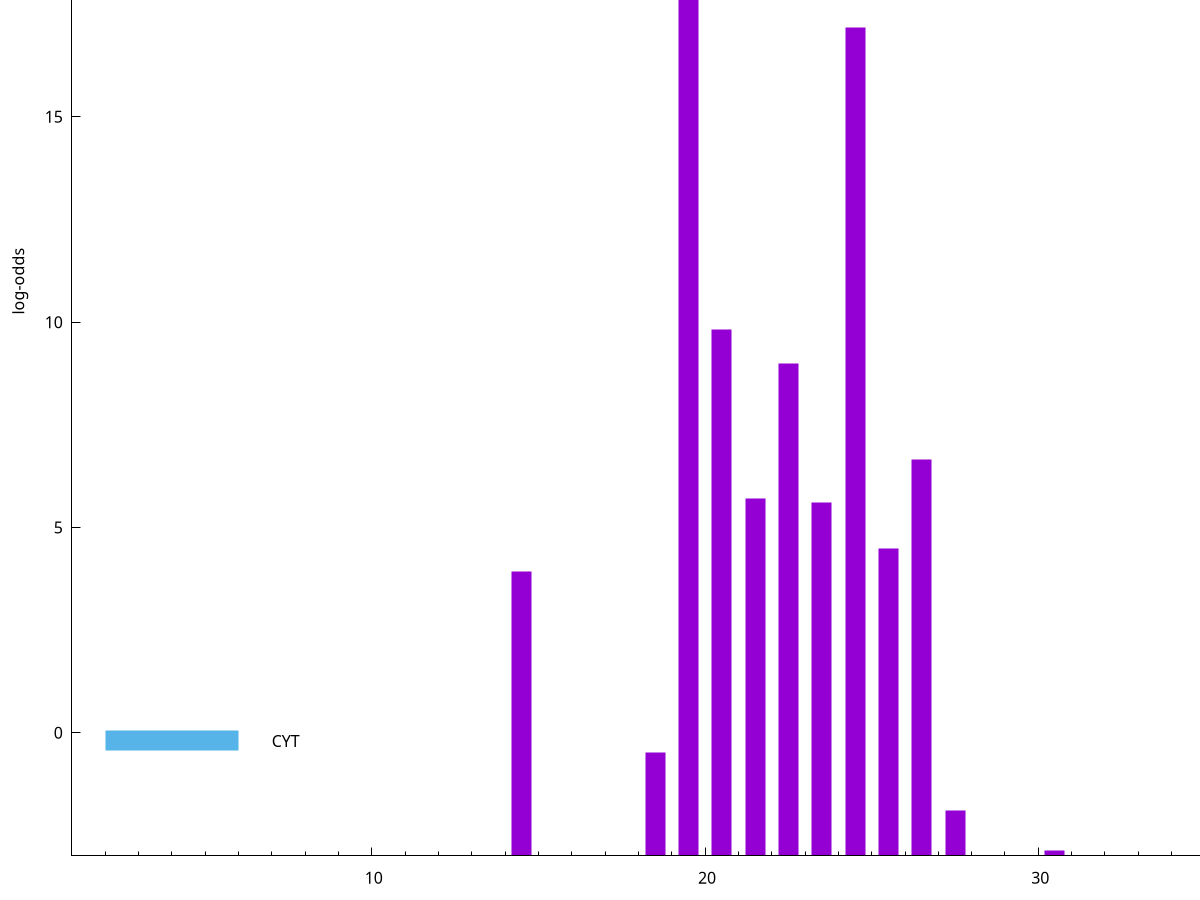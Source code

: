 set title "LipoP predictions for SRR4017925.gff"
set size 2., 1.4
set xrange [1:70] 
set mxtics 10
set yrange [-3:25]
set y2range [0:28]
set ylabel "log-odds"
set term postscript eps color solid "Helvetica" 30
set output "SRR4017925.gff8.eps"
set arrow from 2,20.4144 to 6,20.4144 nohead lt 1 lw 20
set label "SpI" at 7,20.4144
set arrow from 2,-0.200913 to 6,-0.200913 nohead lt 3 lw 20
set label "CYT" at 7,-0.200913
set arrow from 2,20.4144 to 6,20.4144 nohead lt 1 lw 20
set label "SpI" at 7,20.4144
# NOTE: The scores below are the log-odds scores with the threshold
# NOTE: subtracted (a hack to make gnuplot make the histogram all
# NOTE: look nice).
plot "-" axes x1y2 title "" with impulses lt 1 lw 20
19.500000 23.249500
24.500000 20.187400
20.500000 12.812580
22.500000 11.981490
26.500000 9.660610
21.500000 8.703180
23.500000 8.597130
25.500000 7.487580
14.500000 6.925160
18.500000 2.518611
27.500000 1.109980
30.500000 0.122920
e
exit
